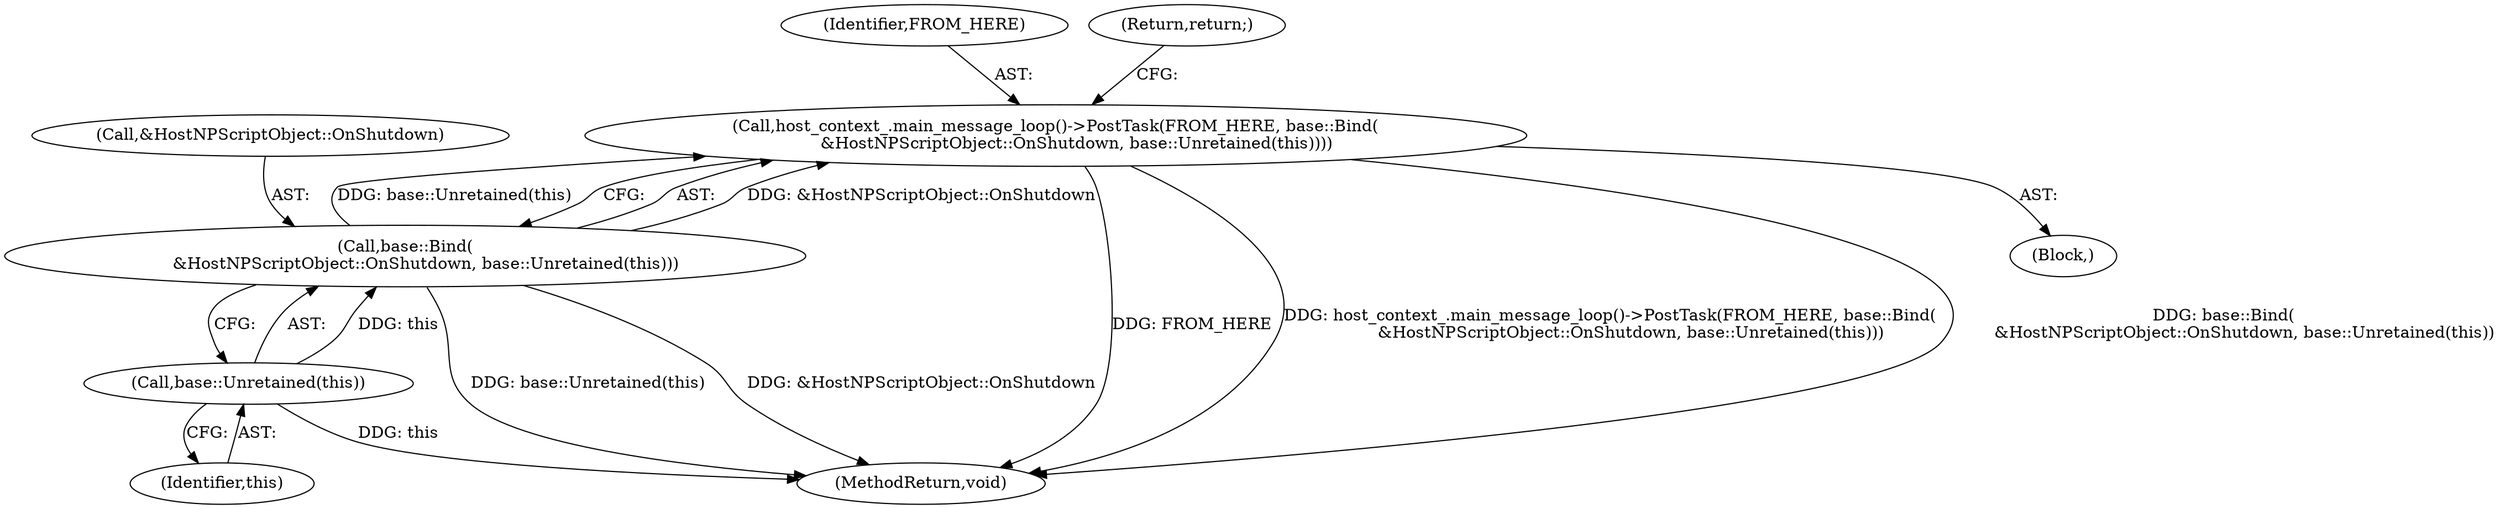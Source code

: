 digraph "0_Chrome_a46bcef82b29d30836a0f26226e3d4aca4fa9612_25@API" {
"1000107" [label="(Call,host_context_.main_message_loop()->PostTask(FROM_HERE, base::Bind(\n        &HostNPScriptObject::OnShutdown, base::Unretained(this))))"];
"1000109" [label="(Call,base::Bind(\n        &HostNPScriptObject::OnShutdown, base::Unretained(this)))"];
"1000112" [label="(Call,base::Unretained(this))"];
"1000108" [label="(Identifier,FROM_HERE)"];
"1000114" [label="(Return,return;)"];
"1000112" [label="(Call,base::Unretained(this))"];
"1000110" [label="(Call,&HostNPScriptObject::OnShutdown)"];
"1000109" [label="(Call,base::Bind(\n        &HostNPScriptObject::OnShutdown, base::Unretained(this)))"];
"1000107" [label="(Call,host_context_.main_message_loop()->PostTask(FROM_HERE, base::Bind(\n        &HostNPScriptObject::OnShutdown, base::Unretained(this))))"];
"1000106" [label="(Block,)"];
"1000125" [label="(MethodReturn,void)"];
"1000113" [label="(Identifier,this)"];
"1000107" -> "1000106"  [label="AST: "];
"1000107" -> "1000109"  [label="CFG: "];
"1000108" -> "1000107"  [label="AST: "];
"1000109" -> "1000107"  [label="AST: "];
"1000114" -> "1000107"  [label="CFG: "];
"1000107" -> "1000125"  [label="DDG: FROM_HERE"];
"1000107" -> "1000125"  [label="DDG: host_context_.main_message_loop()->PostTask(FROM_HERE, base::Bind(\n        &HostNPScriptObject::OnShutdown, base::Unretained(this)))"];
"1000107" -> "1000125"  [label="DDG: base::Bind(\n        &HostNPScriptObject::OnShutdown, base::Unretained(this))"];
"1000109" -> "1000107"  [label="DDG: &HostNPScriptObject::OnShutdown"];
"1000109" -> "1000107"  [label="DDG: base::Unretained(this)"];
"1000109" -> "1000112"  [label="CFG: "];
"1000110" -> "1000109"  [label="AST: "];
"1000112" -> "1000109"  [label="AST: "];
"1000109" -> "1000125"  [label="DDG: base::Unretained(this)"];
"1000109" -> "1000125"  [label="DDG: &HostNPScriptObject::OnShutdown"];
"1000112" -> "1000109"  [label="DDG: this"];
"1000112" -> "1000113"  [label="CFG: "];
"1000113" -> "1000112"  [label="AST: "];
"1000112" -> "1000125"  [label="DDG: this"];
}
